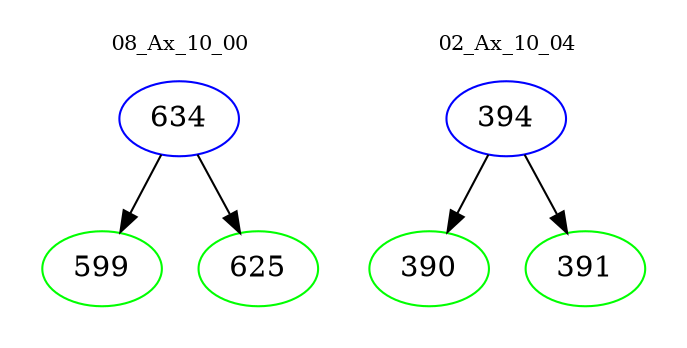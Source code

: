 digraph{
subgraph cluster_0 {
color = white
label = "08_Ax_10_00";
fontsize=10;
T0_634 [label="634", color="blue"]
T0_634 -> T0_599 [color="black"]
T0_599 [label="599", color="green"]
T0_634 -> T0_625 [color="black"]
T0_625 [label="625", color="green"]
}
subgraph cluster_1 {
color = white
label = "02_Ax_10_04";
fontsize=10;
T1_394 [label="394", color="blue"]
T1_394 -> T1_390 [color="black"]
T1_390 [label="390", color="green"]
T1_394 -> T1_391 [color="black"]
T1_391 [label="391", color="green"]
}
}
